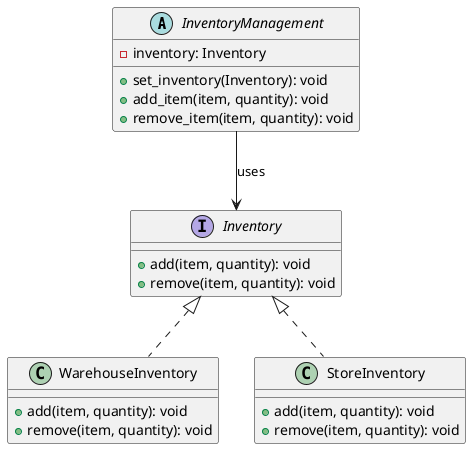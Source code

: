 @startuml

abstract class InventoryManagement {
  - inventory: Inventory
  + set_inventory(Inventory): void
  + add_item(item, quantity): void
  + remove_item(item, quantity): void
}

interface Inventory {
  + add(item, quantity): void
  + remove(item, quantity): void
}

class WarehouseInventory implements Inventory {
  + add(item, quantity): void
  + remove(item, quantity): void
}

class StoreInventory implements Inventory {
  + add(item, quantity): void
  + remove(item, quantity): void
}

InventoryManagement --> Inventory : uses

@enduml